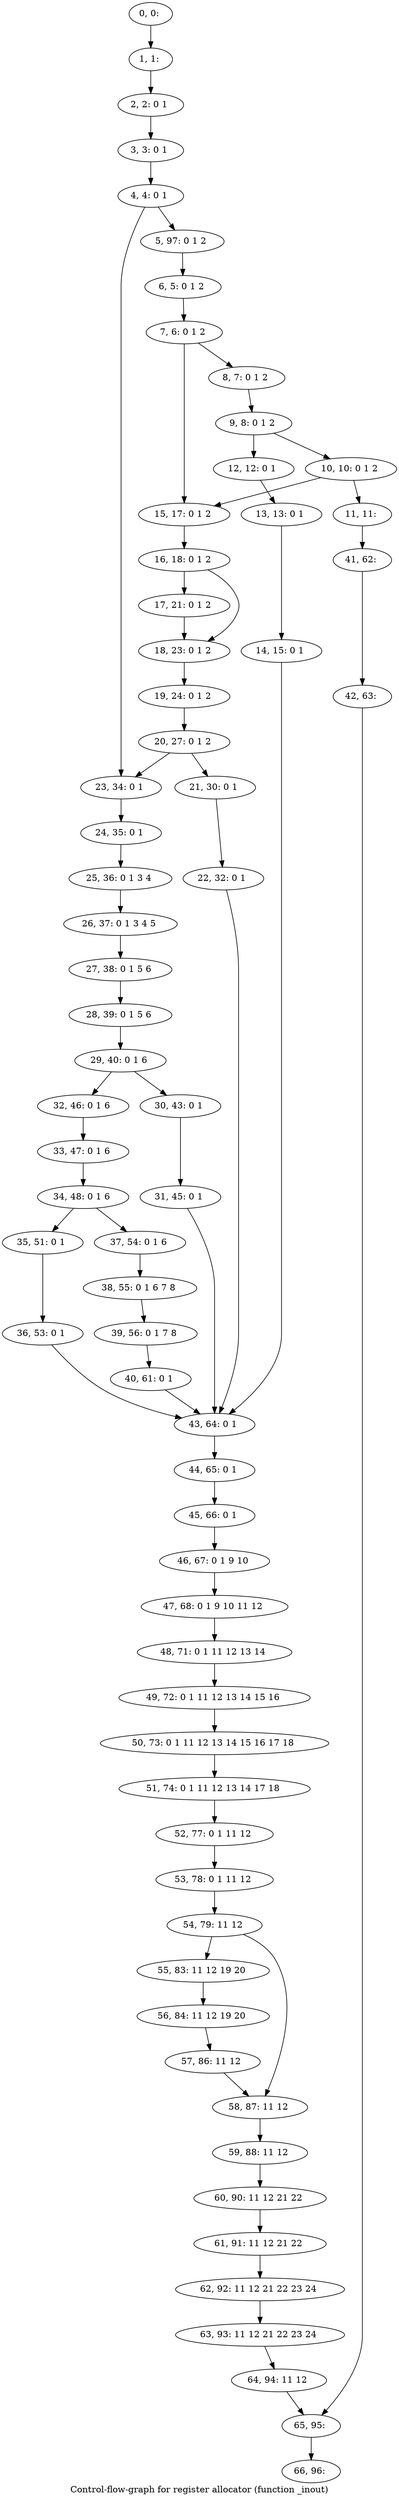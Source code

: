 digraph G {
graph [label="Control-flow-graph for register allocator (function _inout)"]
0[label="0, 0: "];
1[label="1, 1: "];
2[label="2, 2: 0 1 "];
3[label="3, 3: 0 1 "];
4[label="4, 4: 0 1 "];
5[label="5, 97: 0 1 2 "];
6[label="6, 5: 0 1 2 "];
7[label="7, 6: 0 1 2 "];
8[label="8, 7: 0 1 2 "];
9[label="9, 8: 0 1 2 "];
10[label="10, 10: 0 1 2 "];
11[label="11, 11: "];
12[label="12, 12: 0 1 "];
13[label="13, 13: 0 1 "];
14[label="14, 15: 0 1 "];
15[label="15, 17: 0 1 2 "];
16[label="16, 18: 0 1 2 "];
17[label="17, 21: 0 1 2 "];
18[label="18, 23: 0 1 2 "];
19[label="19, 24: 0 1 2 "];
20[label="20, 27: 0 1 2 "];
21[label="21, 30: 0 1 "];
22[label="22, 32: 0 1 "];
23[label="23, 34: 0 1 "];
24[label="24, 35: 0 1 "];
25[label="25, 36: 0 1 3 4 "];
26[label="26, 37: 0 1 3 4 5 "];
27[label="27, 38: 0 1 5 6 "];
28[label="28, 39: 0 1 5 6 "];
29[label="29, 40: 0 1 6 "];
30[label="30, 43: 0 1 "];
31[label="31, 45: 0 1 "];
32[label="32, 46: 0 1 6 "];
33[label="33, 47: 0 1 6 "];
34[label="34, 48: 0 1 6 "];
35[label="35, 51: 0 1 "];
36[label="36, 53: 0 1 "];
37[label="37, 54: 0 1 6 "];
38[label="38, 55: 0 1 6 7 8 "];
39[label="39, 56: 0 1 7 8 "];
40[label="40, 61: 0 1 "];
41[label="41, 62: "];
42[label="42, 63: "];
43[label="43, 64: 0 1 "];
44[label="44, 65: 0 1 "];
45[label="45, 66: 0 1 "];
46[label="46, 67: 0 1 9 10 "];
47[label="47, 68: 0 1 9 10 11 12 "];
48[label="48, 71: 0 1 11 12 13 14 "];
49[label="49, 72: 0 1 11 12 13 14 15 16 "];
50[label="50, 73: 0 1 11 12 13 14 15 16 17 18 "];
51[label="51, 74: 0 1 11 12 13 14 17 18 "];
52[label="52, 77: 0 1 11 12 "];
53[label="53, 78: 0 1 11 12 "];
54[label="54, 79: 11 12 "];
55[label="55, 83: 11 12 19 20 "];
56[label="56, 84: 11 12 19 20 "];
57[label="57, 86: 11 12 "];
58[label="58, 87: 11 12 "];
59[label="59, 88: 11 12 "];
60[label="60, 90: 11 12 21 22 "];
61[label="61, 91: 11 12 21 22 "];
62[label="62, 92: 11 12 21 22 23 24 "];
63[label="63, 93: 11 12 21 22 23 24 "];
64[label="64, 94: 11 12 "];
65[label="65, 95: "];
66[label="66, 96: "];
0->1 ;
1->2 ;
2->3 ;
3->4 ;
4->5 ;
4->23 ;
5->6 ;
6->7 ;
7->8 ;
7->15 ;
8->9 ;
9->10 ;
9->12 ;
10->11 ;
10->15 ;
11->41 ;
12->13 ;
13->14 ;
14->43 ;
15->16 ;
16->17 ;
16->18 ;
17->18 ;
18->19 ;
19->20 ;
20->21 ;
20->23 ;
21->22 ;
22->43 ;
23->24 ;
24->25 ;
25->26 ;
26->27 ;
27->28 ;
28->29 ;
29->30 ;
29->32 ;
30->31 ;
31->43 ;
32->33 ;
33->34 ;
34->35 ;
34->37 ;
35->36 ;
36->43 ;
37->38 ;
38->39 ;
39->40 ;
40->43 ;
41->42 ;
42->65 ;
43->44 ;
44->45 ;
45->46 ;
46->47 ;
47->48 ;
48->49 ;
49->50 ;
50->51 ;
51->52 ;
52->53 ;
53->54 ;
54->55 ;
54->58 ;
55->56 ;
56->57 ;
57->58 ;
58->59 ;
59->60 ;
60->61 ;
61->62 ;
62->63 ;
63->64 ;
64->65 ;
65->66 ;
}
